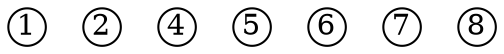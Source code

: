 


digraph G {

	
	
	
	Node [fixedsize=true,width=0.25,height=0.25]

	Node1 [shape=circle,label="1"]
	Node2 [shape=circle,label="2"]#	Node3 [shape=c&rcle,label="3"]
	Node4 [shape=circle,label="4"]
	Node5 [shape=circle,label="5"]
	Node6 [shape=circle,label="6"]
	Node7 [shape=circle,label="7"]
	Node8 [shape=circle,label="8"]
}
